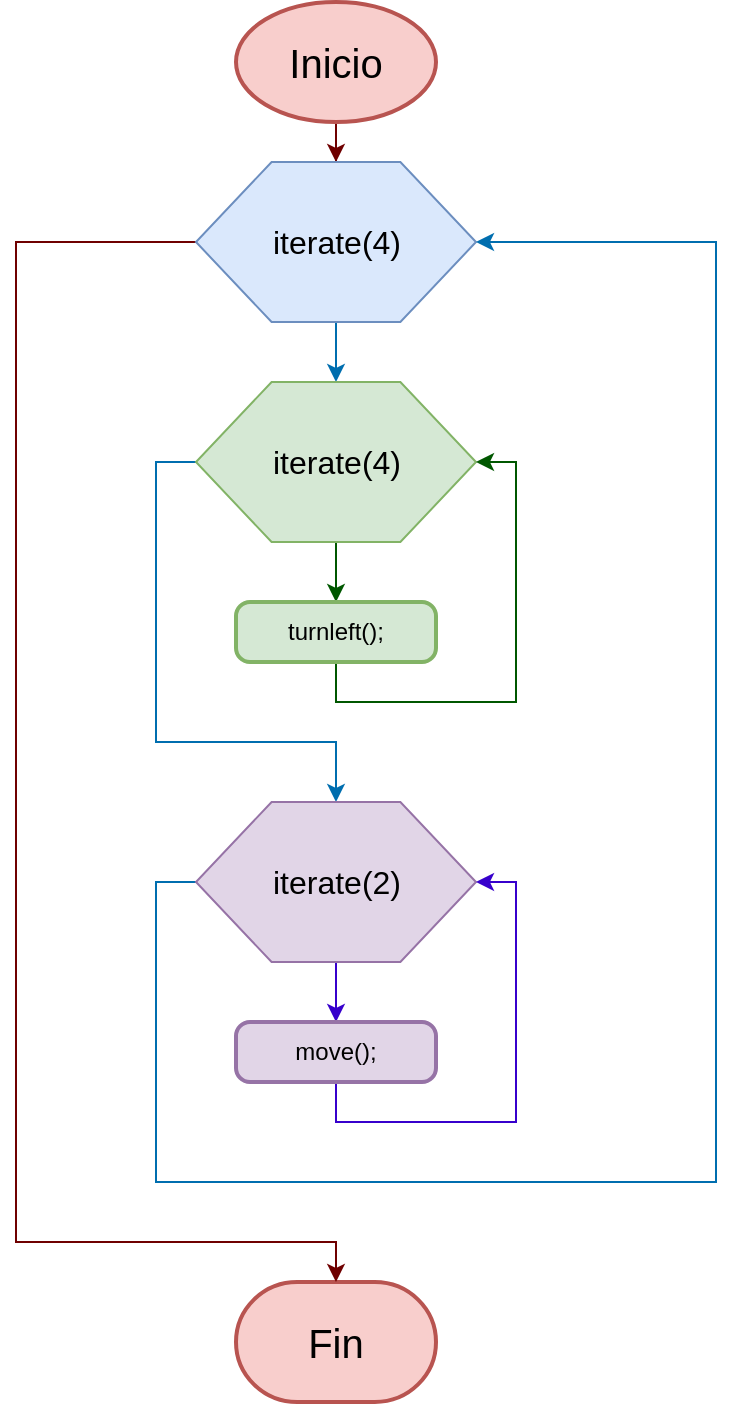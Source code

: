 <mxfile version="22.0.4" type="github">
  <diagram name="Página-1" id="9G-s0WWsQ_Jq_iobijrn">
    <mxGraphModel dx="1257" dy="1860" grid="1" gridSize="10" guides="1" tooltips="1" connect="1" arrows="1" fold="1" page="1" pageScale="1" pageWidth="827" pageHeight="1169" math="0" shadow="0">
      <root>
        <mxCell id="0" />
        <mxCell id="1" parent="0" />
        <mxCell id="B91-pMrZ9MWmzVXuQZUM-7" style="edgeStyle=orthogonalEdgeStyle;rounded=0;orthogonalLoop=1;jettySize=auto;html=1;exitX=0.5;exitY=1;exitDx=0;exitDy=0;exitPerimeter=0;fillColor=#a20025;strokeColor=#6F0000;" parent="1" source="B91-pMrZ9MWmzVXuQZUM-1" target="B91-pMrZ9MWmzVXuQZUM-3" edge="1">
          <mxGeometry relative="1" as="geometry" />
        </mxCell>
        <mxCell id="B91-pMrZ9MWmzVXuQZUM-1" value="&lt;font style=&quot;font-size: 20px;&quot;&gt;Inicio&lt;/font&gt;" style="strokeWidth=2;html=1;shape=mxgraph.flowchart.start_1;whiteSpace=wrap;fillColor=#f8cecc;strokeColor=#b85450;" parent="1" vertex="1">
          <mxGeometry x="360" y="-380" width="100" height="60" as="geometry" />
        </mxCell>
        <mxCell id="B91-pMrZ9MWmzVXuQZUM-2" value="&lt;font style=&quot;font-size: 20px;&quot;&gt;Fin&lt;/font&gt;" style="strokeWidth=2;html=1;shape=mxgraph.flowchart.terminator;whiteSpace=wrap;fillColor=#f8cecc;strokeColor=#b85450;" parent="1" vertex="1">
          <mxGeometry x="360" y="260" width="100" height="60" as="geometry" />
        </mxCell>
        <mxCell id="9ioI8cUR-ev_VKx_Q7T3-19" style="edgeStyle=orthogonalEdgeStyle;rounded=0;orthogonalLoop=1;jettySize=auto;html=1;fillColor=#a20025;strokeColor=#6F0000;" edge="1" parent="1" source="B91-pMrZ9MWmzVXuQZUM-3" target="B91-pMrZ9MWmzVXuQZUM-2">
          <mxGeometry relative="1" as="geometry">
            <Array as="points">
              <mxPoint x="250" y="-260" />
              <mxPoint x="250" y="240" />
              <mxPoint x="410" y="240" />
            </Array>
          </mxGeometry>
        </mxCell>
        <mxCell id="9ioI8cUR-ev_VKx_Q7T3-22" style="edgeStyle=orthogonalEdgeStyle;rounded=0;orthogonalLoop=1;jettySize=auto;html=1;exitX=0.5;exitY=1;exitDx=0;exitDy=0;fillColor=#1ba1e2;strokeColor=#006EAF;" edge="1" parent="1" source="B91-pMrZ9MWmzVXuQZUM-3" target="B91-pMrZ9MWmzVXuQZUM-6">
          <mxGeometry relative="1" as="geometry" />
        </mxCell>
        <mxCell id="B91-pMrZ9MWmzVXuQZUM-3" value="&lt;font style=&quot;font-size: 16px;&quot;&gt;iterate(4)&lt;/font&gt;" style="verticalLabelPosition=middle;verticalAlign=middle;html=1;shape=hexagon;perimeter=hexagonPerimeter2;arcSize=6;size=0.27;labelPosition=center;align=center;fillColor=#dae8fc;strokeColor=#6c8ebf;" parent="1" vertex="1">
          <mxGeometry x="340" y="-300" width="140" height="80" as="geometry" />
        </mxCell>
        <mxCell id="9ioI8cUR-ev_VKx_Q7T3-28" style="edgeStyle=orthogonalEdgeStyle;rounded=0;orthogonalLoop=1;jettySize=auto;html=1;fillColor=#008a00;strokeColor=#005700;" edge="1" parent="1" source="B91-pMrZ9MWmzVXuQZUM-6" target="9ioI8cUR-ev_VKx_Q7T3-27">
          <mxGeometry relative="1" as="geometry" />
        </mxCell>
        <mxCell id="9ioI8cUR-ev_VKx_Q7T3-31" style="edgeStyle=orthogonalEdgeStyle;rounded=0;orthogonalLoop=1;jettySize=auto;html=1;exitX=0;exitY=0.5;exitDx=0;exitDy=0;entryX=0.5;entryY=0;entryDx=0;entryDy=0;fillColor=#1ba1e2;strokeColor=#006EAF;" edge="1" parent="1" source="B91-pMrZ9MWmzVXuQZUM-6">
          <mxGeometry relative="1" as="geometry">
            <mxPoint x="410" y="20" as="targetPoint" />
            <Array as="points">
              <mxPoint x="320" y="-150" />
              <mxPoint x="320" y="-10" />
              <mxPoint x="410" y="-10" />
            </Array>
          </mxGeometry>
        </mxCell>
        <mxCell id="B91-pMrZ9MWmzVXuQZUM-6" value="iterate(4)" style="verticalLabelPosition=middle;verticalAlign=middle;html=1;shape=hexagon;perimeter=hexagonPerimeter2;arcSize=6;size=0.27;labelPosition=center;align=center;fillColor=#d5e8d4;strokeColor=#82b366;fontSize=16;" parent="1" vertex="1">
          <mxGeometry x="340" y="-190" width="140" height="80" as="geometry" />
        </mxCell>
        <mxCell id="9ioI8cUR-ev_VKx_Q7T3-30" style="edgeStyle=orthogonalEdgeStyle;rounded=0;orthogonalLoop=1;jettySize=auto;html=1;exitX=0.5;exitY=1;exitDx=0;exitDy=0;entryX=1;entryY=0.5;entryDx=0;entryDy=0;fillColor=#008a00;strokeColor=#005700;" edge="1" parent="1" source="9ioI8cUR-ev_VKx_Q7T3-27" target="B91-pMrZ9MWmzVXuQZUM-6">
          <mxGeometry relative="1" as="geometry">
            <Array as="points">
              <mxPoint x="410" y="-30" />
              <mxPoint x="500" y="-30" />
              <mxPoint x="500" y="-150" />
            </Array>
          </mxGeometry>
        </mxCell>
        <mxCell id="9ioI8cUR-ev_VKx_Q7T3-27" value="turnleft();" style="rounded=1;whiteSpace=wrap;html=1;absoluteArcSize=1;arcSize=14;strokeWidth=2;fillColor=#d5e8d4;strokeColor=#82b366;fontSize=12;" vertex="1" parent="1">
          <mxGeometry x="360" y="-80" width="100" height="30" as="geometry" />
        </mxCell>
        <mxCell id="9ioI8cUR-ev_VKx_Q7T3-37" style="edgeStyle=orthogonalEdgeStyle;rounded=0;orthogonalLoop=1;jettySize=auto;html=1;fillColor=#6a00ff;strokeColor=#3700CC;" edge="1" parent="1" source="9ioI8cUR-ev_VKx_Q7T3-39" target="9ioI8cUR-ev_VKx_Q7T3-41">
          <mxGeometry relative="1" as="geometry">
            <Array as="points">
              <mxPoint x="410" y="110" />
              <mxPoint x="410" y="110" />
            </Array>
          </mxGeometry>
        </mxCell>
        <mxCell id="9ioI8cUR-ev_VKx_Q7T3-42" style="edgeStyle=orthogonalEdgeStyle;rounded=0;orthogonalLoop=1;jettySize=auto;html=1;exitX=0;exitY=0.5;exitDx=0;exitDy=0;entryX=1;entryY=0.5;entryDx=0;entryDy=0;fillColor=#1ba1e2;strokeColor=#006EAF;" edge="1" parent="1" source="9ioI8cUR-ev_VKx_Q7T3-39" target="B91-pMrZ9MWmzVXuQZUM-3">
          <mxGeometry relative="1" as="geometry">
            <Array as="points">
              <mxPoint x="320" y="60" />
              <mxPoint x="320" y="210" />
              <mxPoint x="600" y="210" />
              <mxPoint x="600" y="-260" />
            </Array>
          </mxGeometry>
        </mxCell>
        <mxCell id="9ioI8cUR-ev_VKx_Q7T3-39" value="iterate(2)" style="verticalLabelPosition=middle;verticalAlign=middle;html=1;shape=hexagon;perimeter=hexagonPerimeter2;arcSize=6;size=0.27;labelPosition=center;align=center;fillColor=#e1d5e7;strokeColor=#9673a6;fontSize=16;" vertex="1" parent="1">
          <mxGeometry x="340" y="20" width="140" height="80" as="geometry" />
        </mxCell>
        <mxCell id="9ioI8cUR-ev_VKx_Q7T3-40" style="edgeStyle=orthogonalEdgeStyle;rounded=0;orthogonalLoop=1;jettySize=auto;html=1;exitX=0.5;exitY=1;exitDx=0;exitDy=0;entryX=1;entryY=0.5;entryDx=0;entryDy=0;fillColor=#6a00ff;strokeColor=#3700CC;" edge="1" parent="1" source="9ioI8cUR-ev_VKx_Q7T3-41" target="9ioI8cUR-ev_VKx_Q7T3-39">
          <mxGeometry relative="1" as="geometry">
            <Array as="points">
              <mxPoint x="410" y="180" />
              <mxPoint x="500" y="180" />
              <mxPoint x="500" y="60" />
            </Array>
          </mxGeometry>
        </mxCell>
        <mxCell id="9ioI8cUR-ev_VKx_Q7T3-41" value="move();" style="rounded=1;whiteSpace=wrap;html=1;absoluteArcSize=1;arcSize=14;strokeWidth=2;fillColor=#e1d5e7;strokeColor=#9673a6;" vertex="1" parent="1">
          <mxGeometry x="360" y="130" width="100" height="30" as="geometry" />
        </mxCell>
      </root>
    </mxGraphModel>
  </diagram>
</mxfile>
